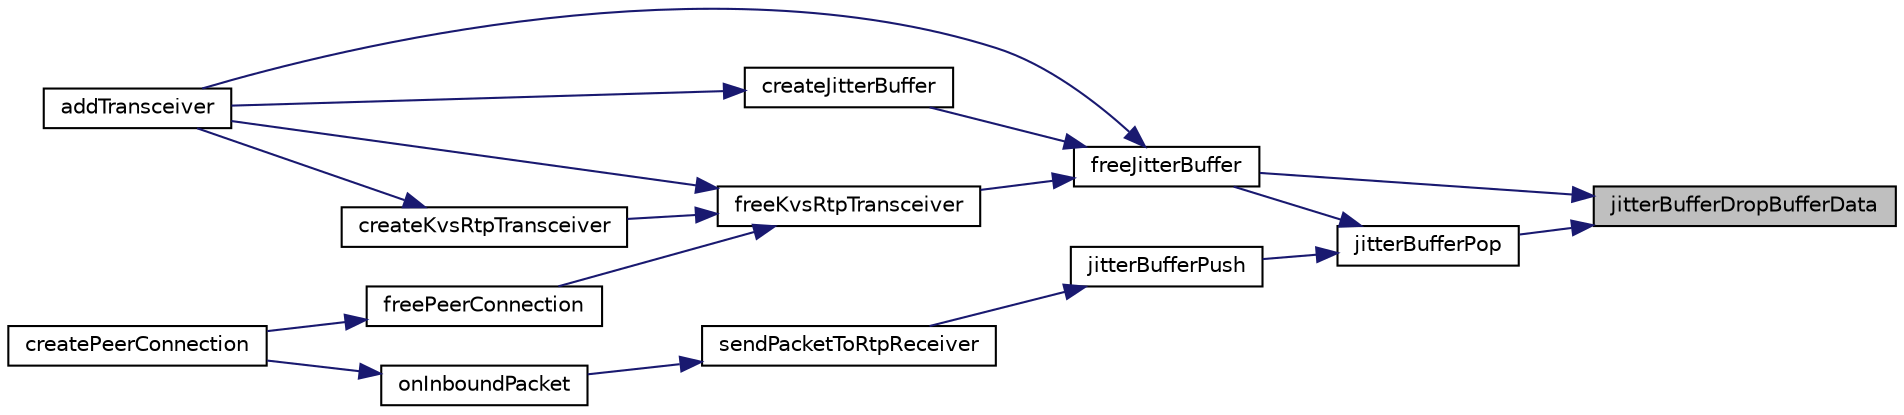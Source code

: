 digraph "jitterBufferDropBufferData"
{
 // LATEX_PDF_SIZE
  edge [fontname="Helvetica",fontsize="10",labelfontname="Helvetica",labelfontsize="10"];
  node [fontname="Helvetica",fontsize="10",shape=record];
  rankdir="RL";
  Node1 [label="jitterBufferDropBufferData",height=0.2,width=0.4,color="black", fillcolor="grey75", style="filled", fontcolor="black",tooltip=" "];
  Node1 -> Node2 [dir="back",color="midnightblue",fontsize="10",style="solid",fontname="Helvetica"];
  Node2 [label="freeJitterBuffer",height=0.2,width=0.4,color="black", fillcolor="white", style="filled",URL="$JitterBuffer_8h.html#ac17c759248be09bc61a5aebd3362b01f",tooltip=" "];
  Node2 -> Node3 [dir="back",color="midnightblue",fontsize="10",style="solid",fontname="Helvetica"];
  Node3 [label="addTransceiver",height=0.2,width=0.4,color="black", fillcolor="white", style="filled",URL="$group__PublicMemberFunctions.html#ga5b89dc2e301e35f30330c57bc1361dcb",tooltip="Create a new RtcRtpTransceiver and add it to the set of transceivers."];
  Node2 -> Node4 [dir="back",color="midnightblue",fontsize="10",style="solid",fontname="Helvetica"];
  Node4 [label="createJitterBuffer",height=0.2,width=0.4,color="black", fillcolor="white", style="filled",URL="$JitterBuffer_8h.html#affdac48c54f072f9b4e26d6de088cfb2",tooltip=" "];
  Node4 -> Node3 [dir="back",color="midnightblue",fontsize="10",style="solid",fontname="Helvetica"];
  Node2 -> Node5 [dir="back",color="midnightblue",fontsize="10",style="solid",fontname="Helvetica"];
  Node5 [label="freeKvsRtpTransceiver",height=0.2,width=0.4,color="black", fillcolor="white", style="filled",URL="$Rtp_8h.html#ae8c85797caf52813ba0b8ca9859b77c5",tooltip=" "];
  Node5 -> Node3 [dir="back",color="midnightblue",fontsize="10",style="solid",fontname="Helvetica"];
  Node5 -> Node6 [dir="back",color="midnightblue",fontsize="10",style="solid",fontname="Helvetica"];
  Node6 [label="createKvsRtpTransceiver",height=0.2,width=0.4,color="black", fillcolor="white", style="filled",URL="$Rtp_8h.html#afbd4b909747cdf574518ad6df03a2e76",tooltip=" "];
  Node6 -> Node3 [dir="back",color="midnightblue",fontsize="10",style="solid",fontname="Helvetica"];
  Node5 -> Node7 [dir="back",color="midnightblue",fontsize="10",style="solid",fontname="Helvetica"];
  Node7 [label="freePeerConnection",height=0.2,width=0.4,color="black", fillcolor="white", style="filled",URL="$group__PublicMemberFunctions.html#ga433b1bd125e7f221bcdad97a2a0e8949",tooltip="Free a RtcPeerConnection."];
  Node7 -> Node8 [dir="back",color="midnightblue",fontsize="10",style="solid",fontname="Helvetica"];
  Node8 [label="createPeerConnection",height=0.2,width=0.4,color="black", fillcolor="white", style="filled",URL="$group__PublicMemberFunctions.html#gada972c66438c7e7c82e1db0cfe2b2640",tooltip=" "];
  Node1 -> Node9 [dir="back",color="midnightblue",fontsize="10",style="solid",fontname="Helvetica"];
  Node9 [label="jitterBufferPop",height=0.2,width=0.4,color="black", fillcolor="white", style="filled",URL="$JitterBuffer_8h.html#acc3284bfbbbf676595d8bc86103fbf4a",tooltip=" "];
  Node9 -> Node2 [dir="back",color="midnightblue",fontsize="10",style="solid",fontname="Helvetica"];
  Node9 -> Node10 [dir="back",color="midnightblue",fontsize="10",style="solid",fontname="Helvetica"];
  Node10 [label="jitterBufferPush",height=0.2,width=0.4,color="black", fillcolor="white", style="filled",URL="$JitterBuffer_8h.html#a82caccca44d6ded864b9c4b2770800bd",tooltip=" "];
  Node10 -> Node11 [dir="back",color="midnightblue",fontsize="10",style="solid",fontname="Helvetica"];
  Node11 [label="sendPacketToRtpReceiver",height=0.2,width=0.4,color="black", fillcolor="white", style="filled",URL="$PeerConnection_8h.html#aa5448d76d0c513e03f33a1aca0375101",tooltip=" "];
  Node11 -> Node12 [dir="back",color="midnightblue",fontsize="10",style="solid",fontname="Helvetica"];
  Node12 [label="onInboundPacket",height=0.2,width=0.4,color="black", fillcolor="white", style="filled",URL="$PeerConnection_8c.html#a76ad72a51a47dae5e9f43873f36aa34a",tooltip=" "];
  Node12 -> Node8 [dir="back",color="midnightblue",fontsize="10",style="solid",fontname="Helvetica"];
}
